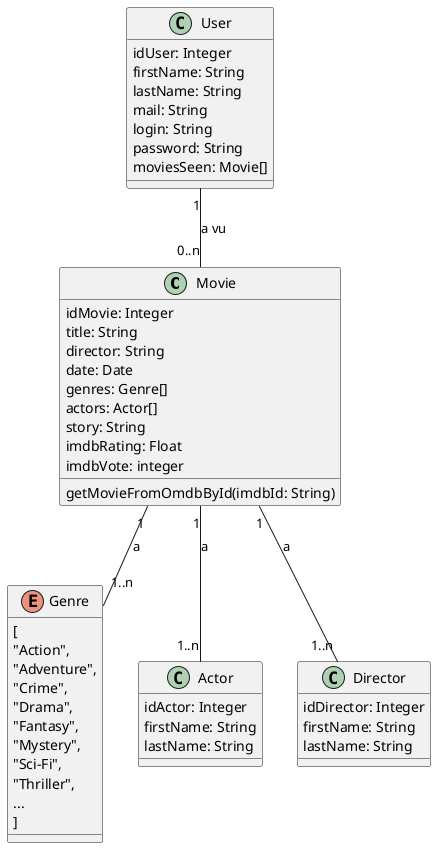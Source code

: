@startuml
Movie       "1" -- "1..n"    Genre : a
Movie       "1" -- "1..n"    Actor : a
Movie       "1" -- "1..n"    Director : a
User        "1" -- "0..n"    Movie : a vu

class Movie {
  idMovie: Integer
  title: String
  director: String
  date: Date
  genres: Genre[]
  actors: Actor[]
  story: String
  imdbRating: Float
  imdbVote: integer
  getMovieFromOmdbById(imdbId: String)
}

enum Genre {
  [
    "Action",
    "Adventure",
    "Crime",
    "Drama",
    "Fantasy",
    "Mystery",
    "Sci-Fi",
    "Thriller",
    ...
  ]
}

class Actor {
  idActor: Integer
  firstName: String
  lastName: String
}

class Director {
  idDirector: Integer
  firstName: String
  lastName: String
}

class User {
  idUser: Integer
  firstName: String
  lastName: String
  mail: String
  login: String 
  password: String 
  moviesSeen: Movie[]
}
@enduml
